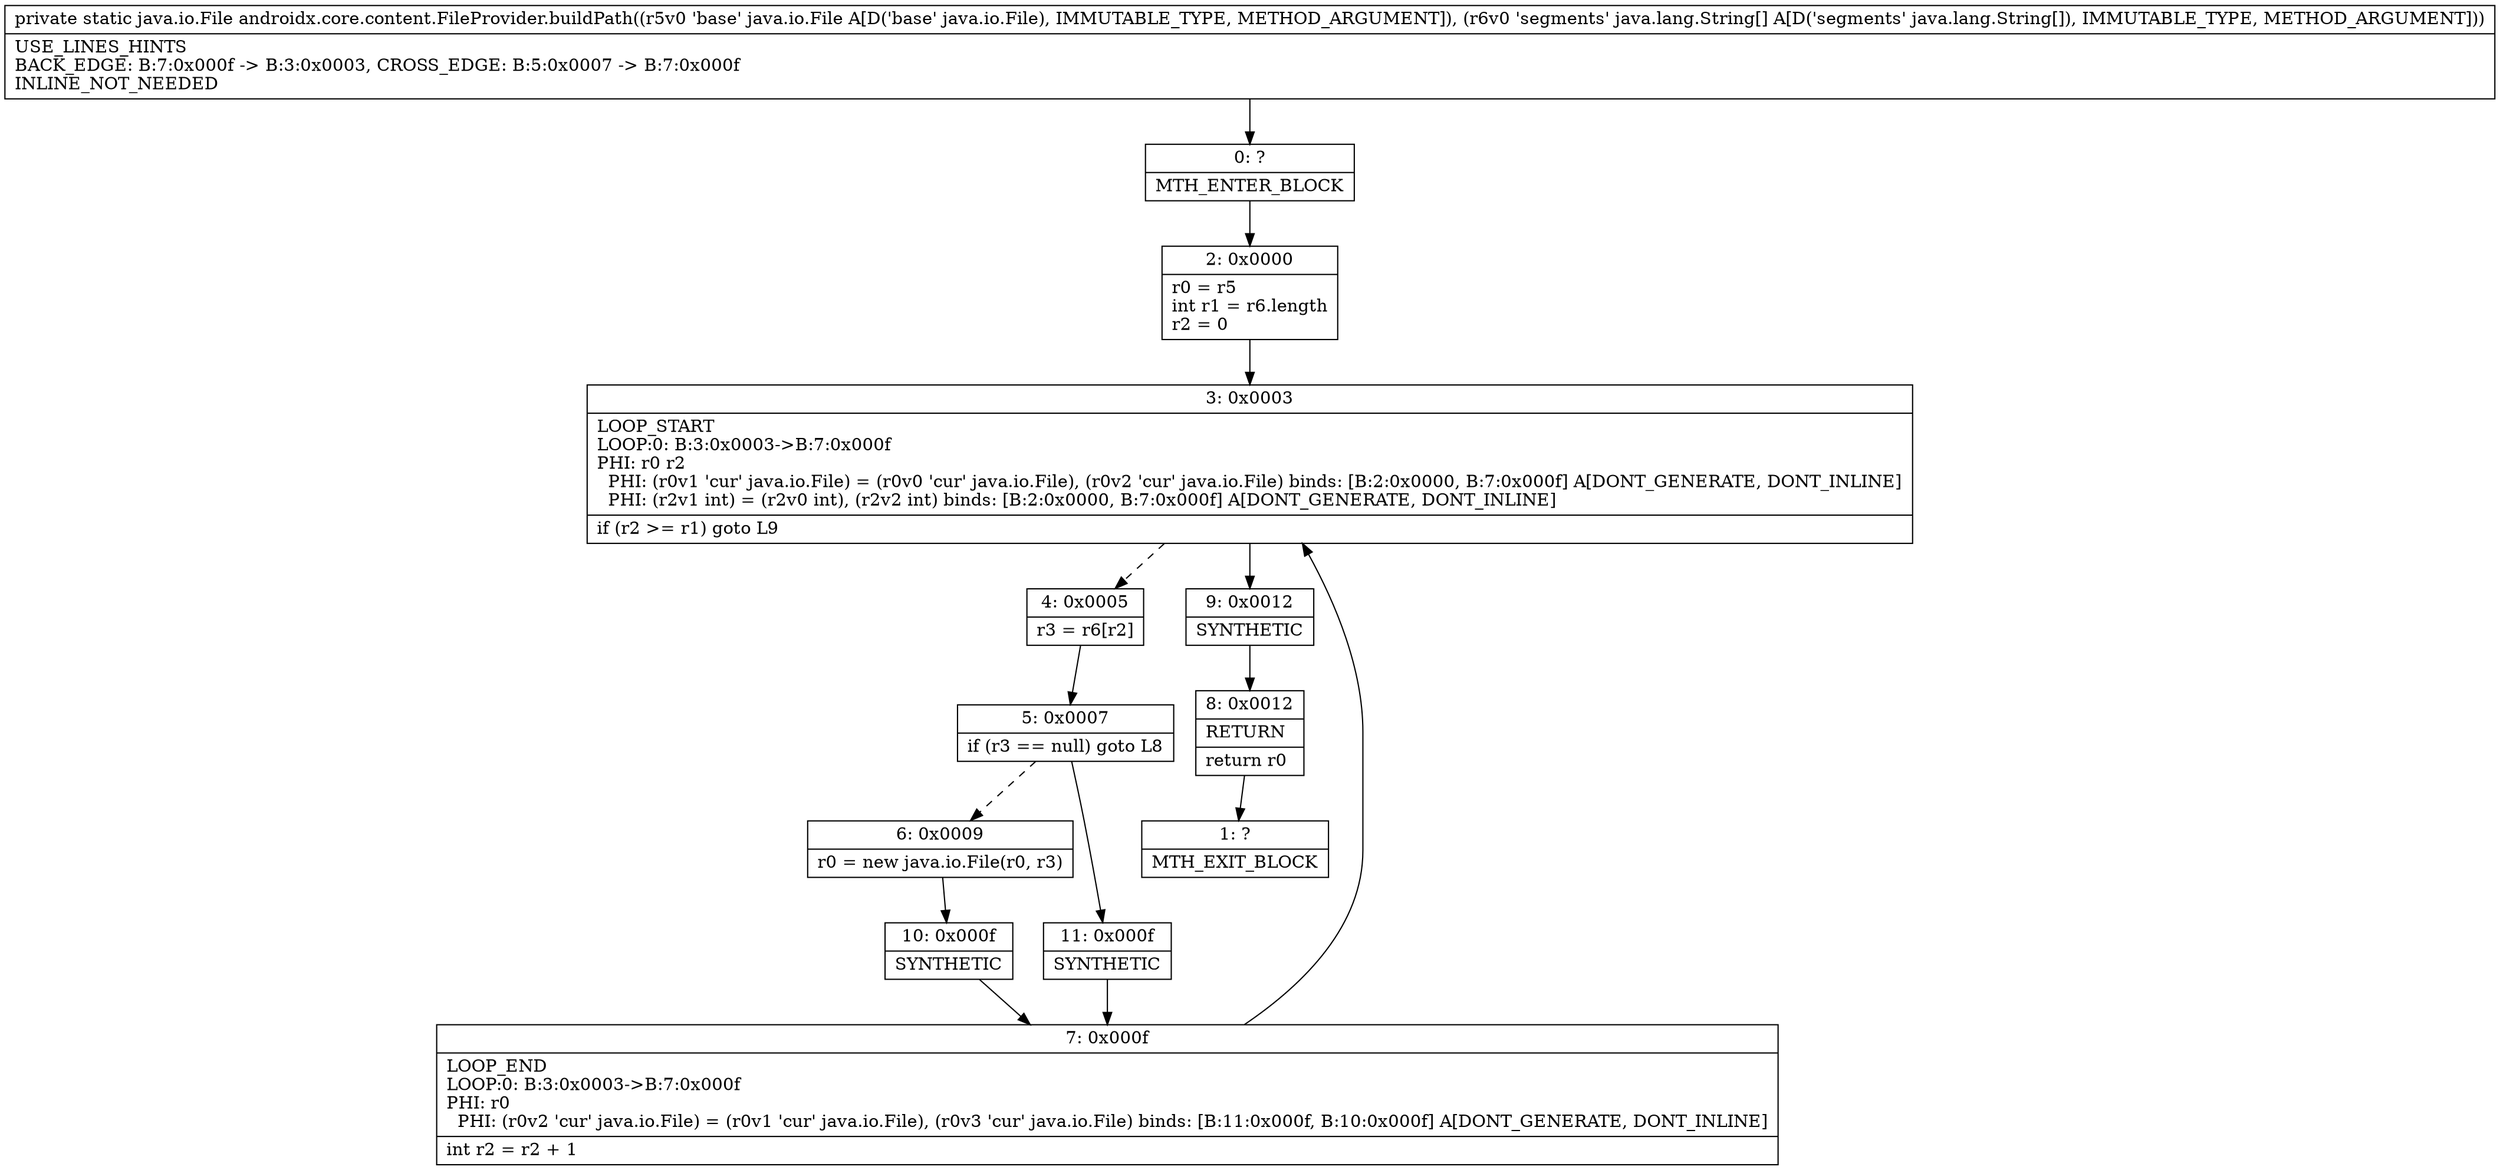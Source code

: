 digraph "CFG forandroidx.core.content.FileProvider.buildPath(Ljava\/io\/File;[Ljava\/lang\/String;)Ljava\/io\/File;" {
Node_0 [shape=record,label="{0\:\ ?|MTH_ENTER_BLOCK\l}"];
Node_2 [shape=record,label="{2\:\ 0x0000|r0 = r5\lint r1 = r6.length\lr2 = 0\l}"];
Node_3 [shape=record,label="{3\:\ 0x0003|LOOP_START\lLOOP:0: B:3:0x0003\-\>B:7:0x000f\lPHI: r0 r2 \l  PHI: (r0v1 'cur' java.io.File) = (r0v0 'cur' java.io.File), (r0v2 'cur' java.io.File) binds: [B:2:0x0000, B:7:0x000f] A[DONT_GENERATE, DONT_INLINE]\l  PHI: (r2v1 int) = (r2v0 int), (r2v2 int) binds: [B:2:0x0000, B:7:0x000f] A[DONT_GENERATE, DONT_INLINE]\l|if (r2 \>= r1) goto L9\l}"];
Node_4 [shape=record,label="{4\:\ 0x0005|r3 = r6[r2]\l}"];
Node_5 [shape=record,label="{5\:\ 0x0007|if (r3 == null) goto L8\l}"];
Node_6 [shape=record,label="{6\:\ 0x0009|r0 = new java.io.File(r0, r3)\l}"];
Node_10 [shape=record,label="{10\:\ 0x000f|SYNTHETIC\l}"];
Node_7 [shape=record,label="{7\:\ 0x000f|LOOP_END\lLOOP:0: B:3:0x0003\-\>B:7:0x000f\lPHI: r0 \l  PHI: (r0v2 'cur' java.io.File) = (r0v1 'cur' java.io.File), (r0v3 'cur' java.io.File) binds: [B:11:0x000f, B:10:0x000f] A[DONT_GENERATE, DONT_INLINE]\l|int r2 = r2 + 1\l}"];
Node_11 [shape=record,label="{11\:\ 0x000f|SYNTHETIC\l}"];
Node_9 [shape=record,label="{9\:\ 0x0012|SYNTHETIC\l}"];
Node_8 [shape=record,label="{8\:\ 0x0012|RETURN\l|return r0\l}"];
Node_1 [shape=record,label="{1\:\ ?|MTH_EXIT_BLOCK\l}"];
MethodNode[shape=record,label="{private static java.io.File androidx.core.content.FileProvider.buildPath((r5v0 'base' java.io.File A[D('base' java.io.File), IMMUTABLE_TYPE, METHOD_ARGUMENT]), (r6v0 'segments' java.lang.String[] A[D('segments' java.lang.String[]), IMMUTABLE_TYPE, METHOD_ARGUMENT]))  | USE_LINES_HINTS\lBACK_EDGE: B:7:0x000f \-\> B:3:0x0003, CROSS_EDGE: B:5:0x0007 \-\> B:7:0x000f\lINLINE_NOT_NEEDED\l}"];
MethodNode -> Node_0;Node_0 -> Node_2;
Node_2 -> Node_3;
Node_3 -> Node_4[style=dashed];
Node_3 -> Node_9;
Node_4 -> Node_5;
Node_5 -> Node_6[style=dashed];
Node_5 -> Node_11;
Node_6 -> Node_10;
Node_10 -> Node_7;
Node_7 -> Node_3;
Node_11 -> Node_7;
Node_9 -> Node_8;
Node_8 -> Node_1;
}

